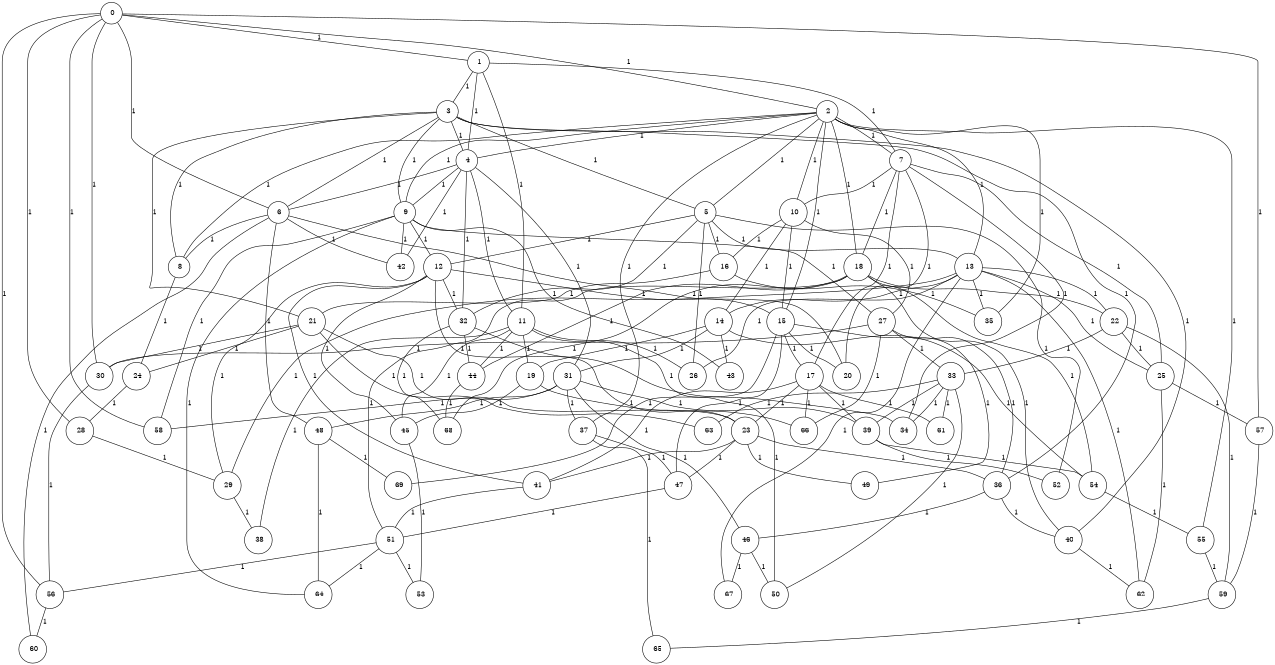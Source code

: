 graph G {
size="8.5,11;"
ratio = "expand;"
fixedsize="true;"
overlap="scale;"
node[shape=circle,width=.12,hight=.12,fontsize=12]
edge[fontsize=12]

0[label=" 0" color=black, pos="2.4242592,0.31727999!"];
1[label=" 1" color=black, pos="2.9777944,1.8101691!"];
2[label=" 2" color=black, pos="2.5237731,2.603041!"];
3[label=" 3" color=black, pos="2.5344734,1.970337!"];
4[label=" 4" color=black, pos="0.81206994,1.5360737!"];
5[label=" 5" color=black, pos="2.3313629,0.75759529!"];
6[label=" 6" color=black, pos="0.12535288,2.0079331!"];
7[label=" 7" color=black, pos="0.11404487,2.8903973!"];
8[label=" 8" color=black, pos="0.9301342,1.3491003!"];
9[label=" 9" color=black, pos="2.2641821,2.288785!"];
10[label=" 10" color=black, pos="2.7265344,2.100247!"];
11[label=" 11" color=black, pos="0.94854642,2.8322221!"];
12[label=" 12" color=black, pos="1.1354847,0.12390561!"];
13[label=" 13" color=black, pos="1.4340895,0.15660555!"];
14[label=" 14" color=black, pos="2.7028023,0.089256396!"];
15[label=" 15" color=black, pos="2.690816,0.35515127!"];
16[label=" 16" color=black, pos="1.187331,2.5288788!"];
17[label=" 17" color=black, pos="1.8635208,0.23946833!"];
18[label=" 18" color=black, pos="0.70948976,0.851063!"];
19[label=" 19" color=black, pos="0.41029933,1.4186525!"];
20[label=" 20" color=black, pos="1.051581,0.01263172!"];
21[label=" 21" color=black, pos="0.42405904,1.0451129!"];
22[label=" 22" color=black, pos="1.3337759,1.9437086!"];
23[label=" 23" color=black, pos="1.114023,2.6455422!"];
24[label=" 24" color=black, pos="2.0031114,1.7528672!"];
25[label=" 25" color=black, pos="1.9920847,2.4566875!"];
26[label=" 26" color=black, pos="2.3320509,0.35961069!"];
27[label=" 27" color=black, pos="0.99103559,0.28813426!"];
28[label=" 28" color=black, pos="1.3208214,0.52828709!"];
29[label=" 29" color=black, pos="1.4700033,1.8717418!"];
30[label=" 30" color=black, pos="1.7077693,0.82837111!"];
31[label=" 31" color=black, pos="2.1143102,1.1231465!"];
32[label=" 32" color=black, pos="2.6483343,0.98405386!"];
33[label=" 33" color=black, pos="2.8683492,2.3419935!"];
34[label=" 34" color=black, pos="1.7484918,1.9427502!"];
35[label=" 35" color=black, pos="2.4798674,2.782144!"];
36[label=" 36" color=black, pos="2.5316505,2.5455692!"];
37[label=" 37" color=black, pos="2.8838311,0.80543291!"];
38[label=" 38" color=black, pos="1.2327614,2.4133928!"];
39[label=" 39" color=black, pos="2.1077173,0.46449329!"];
40[label=" 40" color=black, pos="0.41255288,2.3964706!"];
41[label=" 41" color=black, pos="1.8892885,1.4813021!"];
42[label=" 42" color=black, pos="1.4400683,0.37730764!"];
43[label=" 43" color=black, pos="0.65493688,1.7206245!"];
44[label=" 44" color=black, pos="1.4698826,1.1882411!"];
45[label=" 45" color=black, pos="1.6835048,2.9453141!"];
46[label=" 46" color=black, pos="2.627478,2.2633378!"];
47[label=" 47" color=black, pos="0.89524608,2.4912469!"];
48[label=" 48" color=black, pos="1.1763783,2.588701!"];
49[label=" 49" color=black, pos="0.62618151,2.703447!"];
50[label=" 50" color=black, pos="0.49405554,2.9861855!"];
51[label=" 51" color=black, pos="0.24020625,0.33557979!"];
52[label=" 52" color=black, pos="0.97300375,0.06380258!"];
53[label=" 53" color=black, pos="0.51749492,2.5727747!"];
54[label=" 54" color=black, pos="0.36782353,1.8801683!"];
55[label=" 55" color=black, pos="0.56394368,1.5708686!"];
56[label=" 56" color=black, pos="2.2591326,0.8059887!"];
57[label=" 57" color=black, pos="2.2295728,0.95156393!"];
58[label=" 58" color=black, pos="0.59019036,0.87262071!"];
59[label=" 59" color=black, pos="0.64455943,1.5404855!"];
60[label=" 60" color=black, pos="1.7320214,2.2740717!"];
61[label=" 61" color=black, pos="0.61340473,0.39448928!"];
62[label=" 62" color=black, pos="0.68295898,1.2442979!"];
63[label=" 63" color=black, pos="0.64607277,0.98722461!"];
64[label=" 64" color=black, pos="1.974736,0.79051956!"];
65[label=" 65" color=black, pos="2.302649,1.9279371!"];
66[label=" 66" color=black, pos="1.6798329,1.723236!"];
67[label=" 67" color=black, pos="1.0087583,1.9419555!"];
68[label=" 68" color=black, pos="0.86800952,2.990296!"];
69[label=" 69" color=black, pos="2.0628737,2.4626425!"];
0--1[label="1"]
0--2[label="1"]
0--6[label="1"]
0--28[label="1"]
0--30[label="1"]
0--56[label="1"]
0--57[label="1"]
0--58[label="1"]
1--3[label="1"]
1--4[label="1"]
1--7[label="1"]
1--11[label="1"]
2--4[label="1"]
2--5[label="1"]
2--7[label="1"]
2--8[label="1"]
2--9[label="1"]
2--10[label="1"]
2--13[label="1"]
2--15[label="1"]
2--18[label="1"]
2--35[label="1"]
2--37[label="1"]
2--55[label="1"]
3--4[label="1"]
3--5[label="1"]
3--6[label="1"]
3--8[label="1"]
3--9[label="1"]
3--21[label="1"]
3--36[label="1"]
3--40[label="1"]
4--6[label="1"]
4--9[label="1"]
4--11[label="1"]
4--31[label="1"]
4--32[label="1"]
4--42[label="1"]
5--12[label="1"]
5--13[label="1"]
5--16[label="1"]
5--26[label="1"]
5--32[label="1"]
5--52[label="1"]
6--8[label="1"]
6--20[label="1"]
6--42[label="1"]
6--48[label="1"]
6--60[label="1"]
7--10[label="1"]
7--17[label="1"]
7--18[label="1"]
7--20[label="1"]
7--25[label="1"]
7--34[label="1"]
8--24[label="1"]
9--12[label="1"]
9--27[label="1"]
9--42[label="1"]
9--43[label="1"]
9--58[label="1"]
9--64[label="1"]
10--14[label="1"]
10--15[label="1"]
10--16[label="1"]
10--27[label="1"]
11--19[label="1"]
11--26[label="1"]
11--38[label="1"]
11--44[label="1"]
11--45[label="1"]
11--50[label="1"]
12--15[label="1"]
12--23[label="1"]
12--29[label="1"]
12--32[label="1"]
12--41[label="1"]
12--45[label="1"]
13--14[label="1"]
13--22[label="1"]
13--25[label="1"]
13--26[label="1"]
13--29[label="1"]
13--35[label="1"]
13--62[label="1"]
13--67[label="1"]
14--19[label="1"]
14--31[label="1"]
14--43[label="1"]
14--54[label="1"]
15--17[label="1"]
15--20[label="1"]
15--47[label="1"]
15--49[label="1"]
15--69[label="1"]
16--21[label="1"]
16--35[label="1"]
17--23[label="1"]
17--39[label="1"]
17--41[label="1"]
17--61[label="1"]
17--66[label="1"]
18--22[label="1"]
18--40[label="1"]
18--44[label="1"]
18--51[label="1"]
18--54[label="1"]
18--68[label="1"]
19--45[label="1"]
19--66[label="1"]
21--23[label="1"]
21--24[label="1"]
21--30[label="1"]
21--63[label="1"]
22--25[label="1"]
22--33[label="1"]
22--59[label="1"]
23--36[label="1"]
23--41[label="1"]
23--47[label="1"]
23--49[label="1"]
24--28[label="1"]
25--57[label="1"]
25--62[label="1"]
27--30[label="1"]
27--33[label="1"]
27--36[label="1"]
27--66[label="1"]
28--29[label="1"]
29--38[label="1"]
30--56[label="1"]
31--37[label="1"]
31--39[label="1"]
31--46[label="1"]
31--48[label="1"]
31--58[label="1"]
32--34[label="1"]
32--44[label="1"]
32--68[label="1"]
33--34[label="1"]
33--39[label="1"]
33--50[label="1"]
33--61[label="1"]
33--63[label="1"]
36--40[label="1"]
36--46[label="1"]
37--47[label="1"]
37--65[label="1"]
39--52[label="1"]
39--54[label="1"]
40--62[label="1"]
41--51[label="1"]
44--68[label="1"]
45--53[label="1"]
46--50[label="1"]
46--67[label="1"]
47--51[label="1"]
48--64[label="1"]
48--69[label="1"]
51--53[label="1"]
51--56[label="1"]
51--64[label="1"]
54--55[label="1"]
55--59[label="1"]
56--60[label="1"]
57--59[label="1"]
59--65[label="1"]

}
